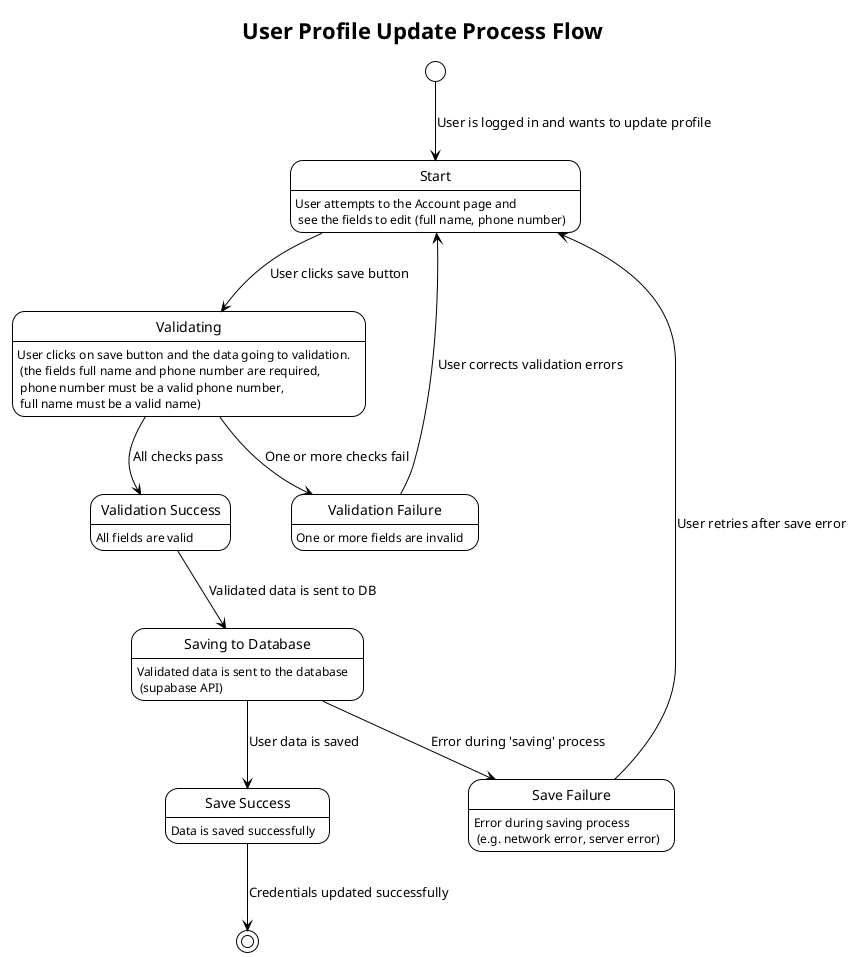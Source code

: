 @startuml
!theme plain
title User Profile Update Process Flow

[*] --> start : User is logged in and wants to update profile

state "Start" as start
start: User attempts to the Account page and\n see the fields to edit (full name, phone number)

state "Validating" as validating
validating: User clicks on save button and the data going to validation.\n (the fields full name and phone number are required,\n phone number must be a valid phone number,\n full name must be a valid name)

state "Validation Success" as validation_success
validation_success: All fields are valid

state "Validation Failure" as validation_failure
validation_failure: One or more fields are invalid

state "Saving to Database" as saving
saving: Validated data is sent to the database\n (supabase API)

state "Save Success" as save_success
save_success: Data is saved successfully

state "Save Failure" as save_failure
save_failure: Error during saving process\n (e.g. network error, server error)

start --> validating : User clicks save button
validating --> validation_success : All checks pass
validating --> validation_failure : One or more checks fail
validation_success --> saving : Validated data is sent to DB
validation_failure --> start : User corrects validation errors
saving --> save_success : User data is saved
saving --> save_failure : Error during 'saving' process
save_failure --> start : User retries after save error
save_success --> [*] : Credentials updated successfully
@enduml
